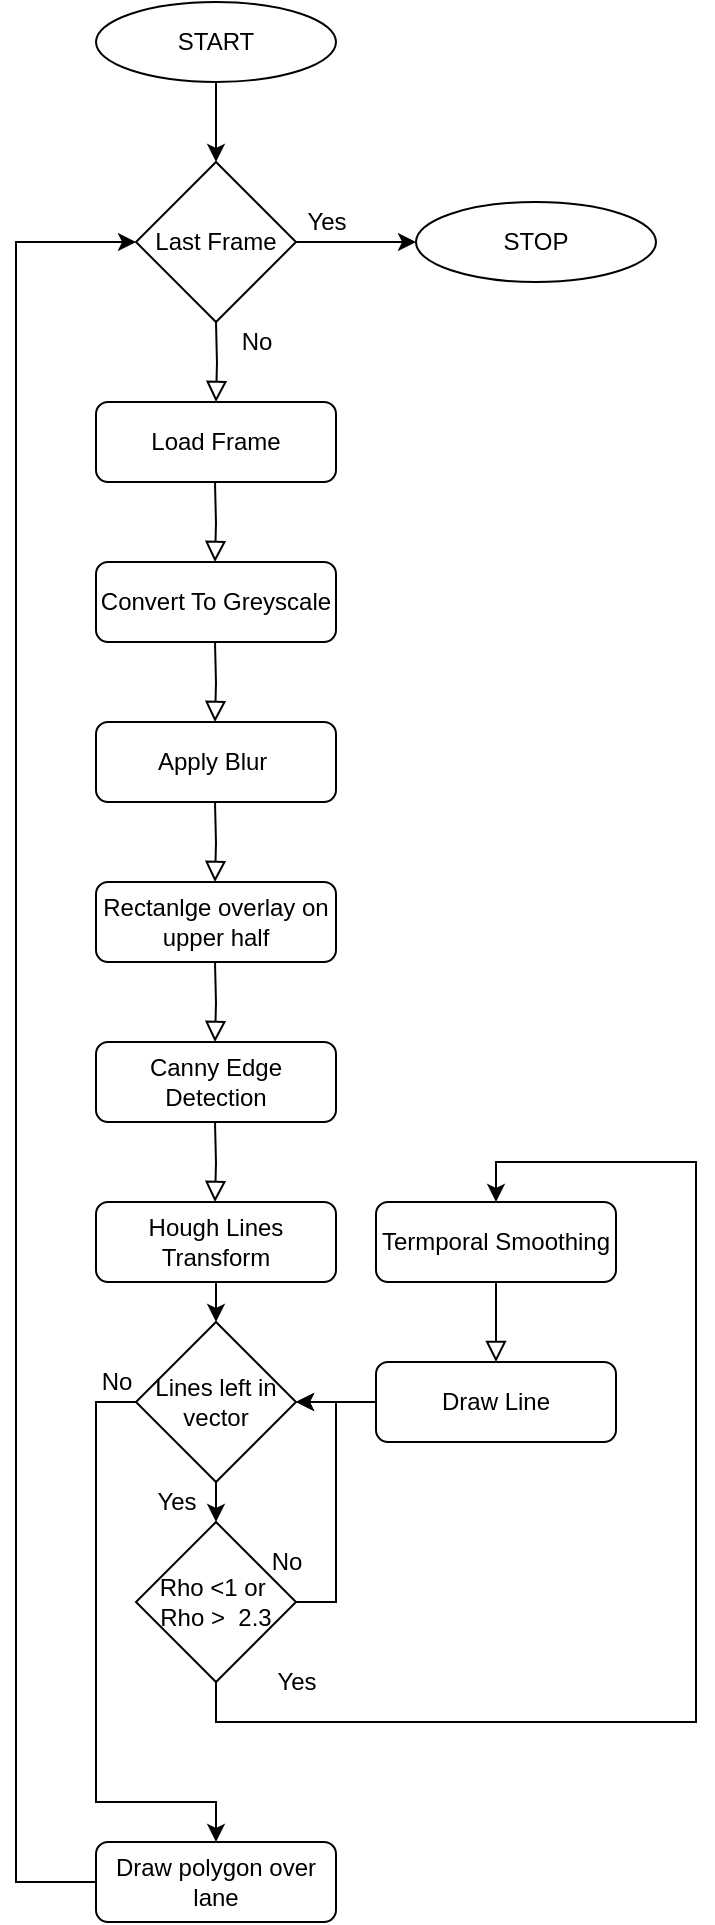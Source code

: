 <mxfile version="18.0.1" type="device"><diagram id="C5RBs43oDa-KdzZeNtuy" name="Page-1"><mxGraphModel dx="702" dy="865" grid="1" gridSize="10" guides="1" tooltips="1" connect="1" arrows="1" fold="1" page="1" pageScale="1" pageWidth="827" pageHeight="1169" math="0" shadow="0"><root><mxCell id="WIyWlLk6GJQsqaUBKTNV-0"/><mxCell id="WIyWlLk6GJQsqaUBKTNV-1" parent="WIyWlLk6GJQsqaUBKTNV-0"/><mxCell id="UBjuMgnNa7MhbrOQSWJN-2" value="" style="edgeStyle=orthogonalEdgeStyle;rounded=0;orthogonalLoop=1;jettySize=auto;html=1;" edge="1" parent="WIyWlLk6GJQsqaUBKTNV-1" source="UBjuMgnNa7MhbrOQSWJN-0"><mxGeometry relative="1" as="geometry"><mxPoint x="140" y="160" as="targetPoint"/></mxGeometry></mxCell><mxCell id="UBjuMgnNa7MhbrOQSWJN-0" value="START" style="ellipse;whiteSpace=wrap;html=1;" vertex="1" parent="WIyWlLk6GJQsqaUBKTNV-1"><mxGeometry x="80" y="80" width="120" height="40" as="geometry"/></mxCell><mxCell id="UBjuMgnNa7MhbrOQSWJN-44" value="" style="edgeStyle=orthogonalEdgeStyle;rounded=0;orthogonalLoop=1;jettySize=auto;html=1;" edge="1" parent="WIyWlLk6GJQsqaUBKTNV-1" source="UBjuMgnNa7MhbrOQSWJN-3" target="UBjuMgnNa7MhbrOQSWJN-43"><mxGeometry relative="1" as="geometry"/></mxCell><mxCell id="UBjuMgnNa7MhbrOQSWJN-3" value="Last Frame" style="rhombus;whiteSpace=wrap;html=1;" vertex="1" parent="WIyWlLk6GJQsqaUBKTNV-1"><mxGeometry x="100" y="160" width="80" height="80" as="geometry"/></mxCell><mxCell id="UBjuMgnNa7MhbrOQSWJN-4" value="" style="rounded=0;html=1;jettySize=auto;orthogonalLoop=1;fontSize=11;endArrow=block;endFill=0;endSize=8;strokeWidth=1;shadow=0;labelBackgroundColor=none;edgeStyle=orthogonalEdgeStyle;" edge="1" parent="WIyWlLk6GJQsqaUBKTNV-1"><mxGeometry relative="1" as="geometry"><mxPoint x="140" y="280" as="targetPoint"/><mxPoint x="140" y="240" as="sourcePoint"/></mxGeometry></mxCell><mxCell id="UBjuMgnNa7MhbrOQSWJN-5" value="Load Frame" style="rounded=1;whiteSpace=wrap;html=1;fontSize=12;glass=0;strokeWidth=1;shadow=0;" vertex="1" parent="WIyWlLk6GJQsqaUBKTNV-1"><mxGeometry x="80" y="280" width="120" height="40" as="geometry"/></mxCell><mxCell id="UBjuMgnNa7MhbrOQSWJN-6" value="" style="rounded=0;html=1;jettySize=auto;orthogonalLoop=1;fontSize=11;endArrow=block;endFill=0;endSize=8;strokeWidth=1;shadow=0;labelBackgroundColor=none;edgeStyle=orthogonalEdgeStyle;" edge="1" parent="WIyWlLk6GJQsqaUBKTNV-1"><mxGeometry relative="1" as="geometry"><mxPoint x="139.5" y="360" as="targetPoint"/><mxPoint x="139.5" y="320" as="sourcePoint"/></mxGeometry></mxCell><mxCell id="UBjuMgnNa7MhbrOQSWJN-7" value="Convert To Greyscale" style="rounded=1;whiteSpace=wrap;html=1;fontSize=12;glass=0;strokeWidth=1;shadow=0;" vertex="1" parent="WIyWlLk6GJQsqaUBKTNV-1"><mxGeometry x="80" y="360" width="120" height="40" as="geometry"/></mxCell><mxCell id="UBjuMgnNa7MhbrOQSWJN-8" value="" style="rounded=0;html=1;jettySize=auto;orthogonalLoop=1;fontSize=11;endArrow=block;endFill=0;endSize=8;strokeWidth=1;shadow=0;labelBackgroundColor=none;edgeStyle=orthogonalEdgeStyle;" edge="1" parent="WIyWlLk6GJQsqaUBKTNV-1"><mxGeometry relative="1" as="geometry"><mxPoint x="139.5" y="440" as="targetPoint"/><mxPoint x="139.5" y="400" as="sourcePoint"/></mxGeometry></mxCell><mxCell id="UBjuMgnNa7MhbrOQSWJN-9" value="Apply Blur&amp;nbsp;" style="rounded=1;whiteSpace=wrap;html=1;fontSize=12;glass=0;strokeWidth=1;shadow=0;" vertex="1" parent="WIyWlLk6GJQsqaUBKTNV-1"><mxGeometry x="80" y="440" width="120" height="40" as="geometry"/></mxCell><mxCell id="UBjuMgnNa7MhbrOQSWJN-10" value="" style="rounded=0;html=1;jettySize=auto;orthogonalLoop=1;fontSize=11;endArrow=block;endFill=0;endSize=8;strokeWidth=1;shadow=0;labelBackgroundColor=none;edgeStyle=orthogonalEdgeStyle;" edge="1" parent="WIyWlLk6GJQsqaUBKTNV-1"><mxGeometry relative="1" as="geometry"><mxPoint x="139.5" y="520" as="targetPoint"/><mxPoint x="139.5" y="480" as="sourcePoint"/></mxGeometry></mxCell><mxCell id="UBjuMgnNa7MhbrOQSWJN-11" value="Rectanlge overlay on upper half" style="rounded=1;whiteSpace=wrap;html=1;fontSize=12;glass=0;strokeWidth=1;shadow=0;" vertex="1" parent="WIyWlLk6GJQsqaUBKTNV-1"><mxGeometry x="80" y="520" width="120" height="40" as="geometry"/></mxCell><mxCell id="UBjuMgnNa7MhbrOQSWJN-12" value="" style="rounded=0;html=1;jettySize=auto;orthogonalLoop=1;fontSize=11;endArrow=block;endFill=0;endSize=8;strokeWidth=1;shadow=0;labelBackgroundColor=none;edgeStyle=orthogonalEdgeStyle;" edge="1" parent="WIyWlLk6GJQsqaUBKTNV-1"><mxGeometry relative="1" as="geometry"><mxPoint x="139.5" y="600" as="targetPoint"/><mxPoint x="139.5" y="560" as="sourcePoint"/></mxGeometry></mxCell><mxCell id="UBjuMgnNa7MhbrOQSWJN-13" value="Canny Edge Detection" style="rounded=1;whiteSpace=wrap;html=1;fontSize=12;glass=0;strokeWidth=1;shadow=0;" vertex="1" parent="WIyWlLk6GJQsqaUBKTNV-1"><mxGeometry x="80" y="600" width="120" height="40" as="geometry"/></mxCell><mxCell id="UBjuMgnNa7MhbrOQSWJN-14" value="" style="rounded=0;html=1;jettySize=auto;orthogonalLoop=1;fontSize=11;endArrow=block;endFill=0;endSize=8;strokeWidth=1;shadow=0;labelBackgroundColor=none;edgeStyle=orthogonalEdgeStyle;" edge="1" parent="WIyWlLk6GJQsqaUBKTNV-1"><mxGeometry relative="1" as="geometry"><mxPoint x="139.5" y="680" as="targetPoint"/><mxPoint x="139.5" y="640" as="sourcePoint"/></mxGeometry></mxCell><mxCell id="UBjuMgnNa7MhbrOQSWJN-15" value="Hough Lines Transform" style="rounded=1;whiteSpace=wrap;html=1;fontSize=12;glass=0;strokeWidth=1;shadow=0;" vertex="1" parent="WIyWlLk6GJQsqaUBKTNV-1"><mxGeometry x="80" y="680" width="120" height="40" as="geometry"/></mxCell><mxCell id="UBjuMgnNa7MhbrOQSWJN-18" value="Rho &amp;lt;1 or&amp;nbsp;&lt;br&gt;Rho &amp;gt;&amp;nbsp; 2.3" style="rhombus;whiteSpace=wrap;html=1;" vertex="1" parent="WIyWlLk6GJQsqaUBKTNV-1"><mxGeometry x="100" y="840" width="80" height="80" as="geometry"/></mxCell><mxCell id="UBjuMgnNa7MhbrOQSWJN-20" value="" style="endArrow=classic;html=1;rounded=0;exitX=1;exitY=0.5;exitDx=0;exitDy=0;entryX=1;entryY=0.5;entryDx=0;entryDy=0;" edge="1" parent="WIyWlLk6GJQsqaUBKTNV-1" source="UBjuMgnNa7MhbrOQSWJN-18" target="UBjuMgnNa7MhbrOQSWJN-25"><mxGeometry width="50" height="50" relative="1" as="geometry"><mxPoint x="230" y="540" as="sourcePoint"/><mxPoint x="80" y="780" as="targetPoint"/><Array as="points"><mxPoint x="200" y="880"/><mxPoint x="200" y="820"/><mxPoint x="200" y="780"/></Array></mxGeometry></mxCell><mxCell id="UBjuMgnNa7MhbrOQSWJN-21" value="No" style="text;html=1;align=center;verticalAlign=middle;resizable=0;points=[];autosize=1;strokeColor=none;fillColor=none;" vertex="1" parent="WIyWlLk6GJQsqaUBKTNV-1"><mxGeometry x="160" y="850" width="30" height="20" as="geometry"/></mxCell><mxCell id="UBjuMgnNa7MhbrOQSWJN-23" value="Termporal Smoothing" style="rounded=1;whiteSpace=wrap;html=1;fontSize=12;glass=0;strokeWidth=1;shadow=0;" vertex="1" parent="WIyWlLk6GJQsqaUBKTNV-1"><mxGeometry x="220" y="680" width="120" height="40" as="geometry"/></mxCell><mxCell id="UBjuMgnNa7MhbrOQSWJN-25" value="Lines left in vector" style="rhombus;whiteSpace=wrap;html=1;" vertex="1" parent="WIyWlLk6GJQsqaUBKTNV-1"><mxGeometry x="100" y="740" width="80" height="80" as="geometry"/></mxCell><mxCell id="UBjuMgnNa7MhbrOQSWJN-26" value="" style="endArrow=classic;html=1;rounded=0;exitX=0.5;exitY=1;exitDx=0;exitDy=0;entryX=0.5;entryY=0;entryDx=0;entryDy=0;" edge="1" parent="WIyWlLk6GJQsqaUBKTNV-1" source="UBjuMgnNa7MhbrOQSWJN-15" target="UBjuMgnNa7MhbrOQSWJN-25"><mxGeometry width="50" height="50" relative="1" as="geometry"><mxPoint x="230" y="540" as="sourcePoint"/><mxPoint x="280" y="490" as="targetPoint"/></mxGeometry></mxCell><mxCell id="UBjuMgnNa7MhbrOQSWJN-27" value="" style="endArrow=classic;html=1;rounded=0;exitX=0.5;exitY=1;exitDx=0;exitDy=0;entryX=0.5;entryY=0;entryDx=0;entryDy=0;" edge="1" parent="WIyWlLk6GJQsqaUBKTNV-1" source="UBjuMgnNa7MhbrOQSWJN-25" target="UBjuMgnNa7MhbrOQSWJN-18"><mxGeometry width="50" height="50" relative="1" as="geometry"><mxPoint x="230" y="540" as="sourcePoint"/><mxPoint x="280" y="490" as="targetPoint"/></mxGeometry></mxCell><mxCell id="UBjuMgnNa7MhbrOQSWJN-28" value="" style="rounded=0;html=1;jettySize=auto;orthogonalLoop=1;fontSize=11;endArrow=block;endFill=0;endSize=8;strokeWidth=1;shadow=0;labelBackgroundColor=none;edgeStyle=orthogonalEdgeStyle;entryX=0.5;entryY=0;entryDx=0;entryDy=0;exitX=0.5;exitY=1;exitDx=0;exitDy=0;" edge="1" parent="WIyWlLk6GJQsqaUBKTNV-1" source="UBjuMgnNa7MhbrOQSWJN-23" target="UBjuMgnNa7MhbrOQSWJN-29"><mxGeometry relative="1" as="geometry"><mxPoint x="339.5" y="440" as="targetPoint"/><mxPoint x="340" y="400" as="sourcePoint"/></mxGeometry></mxCell><mxCell id="UBjuMgnNa7MhbrOQSWJN-29" value="Draw Line" style="rounded=1;whiteSpace=wrap;html=1;fontSize=12;glass=0;strokeWidth=1;shadow=0;" vertex="1" parent="WIyWlLk6GJQsqaUBKTNV-1"><mxGeometry x="220" y="760" width="120" height="40" as="geometry"/></mxCell><mxCell id="UBjuMgnNa7MhbrOQSWJN-30" value="Yes" style="text;html=1;align=center;verticalAlign=middle;resizable=0;points=[];autosize=1;strokeColor=none;fillColor=none;" vertex="1" parent="WIyWlLk6GJQsqaUBKTNV-1"><mxGeometry x="100" y="820" width="40" height="20" as="geometry"/></mxCell><mxCell id="UBjuMgnNa7MhbrOQSWJN-24" value="Yes" style="text;html=1;align=center;verticalAlign=middle;resizable=0;points=[];autosize=1;strokeColor=none;fillColor=none;" vertex="1" parent="WIyWlLk6GJQsqaUBKTNV-1"><mxGeometry x="160" y="910" width="40" height="20" as="geometry"/></mxCell><mxCell id="UBjuMgnNa7MhbrOQSWJN-34" value="" style="endArrow=classic;html=1;rounded=0;entryX=1;entryY=0.5;entryDx=0;entryDy=0;exitX=0;exitY=0.5;exitDx=0;exitDy=0;" edge="1" parent="WIyWlLk6GJQsqaUBKTNV-1" source="UBjuMgnNa7MhbrOQSWJN-29" target="UBjuMgnNa7MhbrOQSWJN-25"><mxGeometry width="50" height="50" relative="1" as="geometry"><mxPoint x="340" y="870" as="sourcePoint"/><mxPoint x="390" y="820" as="targetPoint"/></mxGeometry></mxCell><mxCell id="UBjuMgnNa7MhbrOQSWJN-35" value="" style="endArrow=classic;html=1;rounded=0;exitX=0.5;exitY=1;exitDx=0;exitDy=0;entryX=0.5;entryY=0;entryDx=0;entryDy=0;" edge="1" parent="WIyWlLk6GJQsqaUBKTNV-1" source="UBjuMgnNa7MhbrOQSWJN-18" target="UBjuMgnNa7MhbrOQSWJN-23"><mxGeometry width="50" height="50" relative="1" as="geometry"><mxPoint x="340" y="870" as="sourcePoint"/><mxPoint x="390" y="820" as="targetPoint"/><Array as="points"><mxPoint x="140" y="940"/><mxPoint x="380" y="940"/><mxPoint x="380" y="660"/><mxPoint x="280" y="660"/></Array></mxGeometry></mxCell><mxCell id="UBjuMgnNa7MhbrOQSWJN-37" value="Draw polygon over lane" style="rounded=1;whiteSpace=wrap;html=1;fontSize=12;glass=0;strokeWidth=1;shadow=0;" vertex="1" parent="WIyWlLk6GJQsqaUBKTNV-1"><mxGeometry x="80" y="1000" width="120" height="40" as="geometry"/></mxCell><mxCell id="UBjuMgnNa7MhbrOQSWJN-39" value="No" style="text;html=1;align=center;verticalAlign=middle;resizable=0;points=[];autosize=1;strokeColor=none;fillColor=none;" vertex="1" parent="WIyWlLk6GJQsqaUBKTNV-1"><mxGeometry x="145" y="240" width="30" height="20" as="geometry"/></mxCell><mxCell id="UBjuMgnNa7MhbrOQSWJN-40" value="" style="endArrow=classic;html=1;rounded=0;exitX=0;exitY=0.5;exitDx=0;exitDy=0;entryX=0.5;entryY=0;entryDx=0;entryDy=0;" edge="1" parent="WIyWlLk6GJQsqaUBKTNV-1" source="UBjuMgnNa7MhbrOQSWJN-25" target="UBjuMgnNa7MhbrOQSWJN-37"><mxGeometry width="50" height="50" relative="1" as="geometry"><mxPoint x="340" y="920" as="sourcePoint"/><mxPoint x="390" y="870" as="targetPoint"/><Array as="points"><mxPoint x="80" y="780"/><mxPoint x="80" y="980"/><mxPoint x="140" y="980"/></Array></mxGeometry></mxCell><mxCell id="UBjuMgnNa7MhbrOQSWJN-41" value="No" style="text;html=1;align=center;verticalAlign=middle;resizable=0;points=[];autosize=1;strokeColor=none;fillColor=none;" vertex="1" parent="WIyWlLk6GJQsqaUBKTNV-1"><mxGeometry x="75" y="760" width="30" height="20" as="geometry"/></mxCell><mxCell id="UBjuMgnNa7MhbrOQSWJN-42" value="" style="endArrow=classic;html=1;rounded=0;exitX=0;exitY=0.5;exitDx=0;exitDy=0;entryX=0;entryY=0.5;entryDx=0;entryDy=0;" edge="1" parent="WIyWlLk6GJQsqaUBKTNV-1" source="UBjuMgnNa7MhbrOQSWJN-37" target="UBjuMgnNa7MhbrOQSWJN-3"><mxGeometry width="50" height="50" relative="1" as="geometry"><mxPoint x="340" y="920" as="sourcePoint"/><mxPoint x="390" y="870" as="targetPoint"/><Array as="points"><mxPoint x="40" y="1020"/><mxPoint x="40" y="200"/></Array></mxGeometry></mxCell><mxCell id="UBjuMgnNa7MhbrOQSWJN-43" value="STOP" style="ellipse;whiteSpace=wrap;html=1;" vertex="1" parent="WIyWlLk6GJQsqaUBKTNV-1"><mxGeometry x="240" y="180" width="120" height="40" as="geometry"/></mxCell><mxCell id="UBjuMgnNa7MhbrOQSWJN-45" value="Yes" style="text;html=1;align=center;verticalAlign=middle;resizable=0;points=[];autosize=1;strokeColor=none;fillColor=none;" vertex="1" parent="WIyWlLk6GJQsqaUBKTNV-1"><mxGeometry x="175" y="180" width="40" height="20" as="geometry"/></mxCell></root></mxGraphModel></diagram></mxfile>